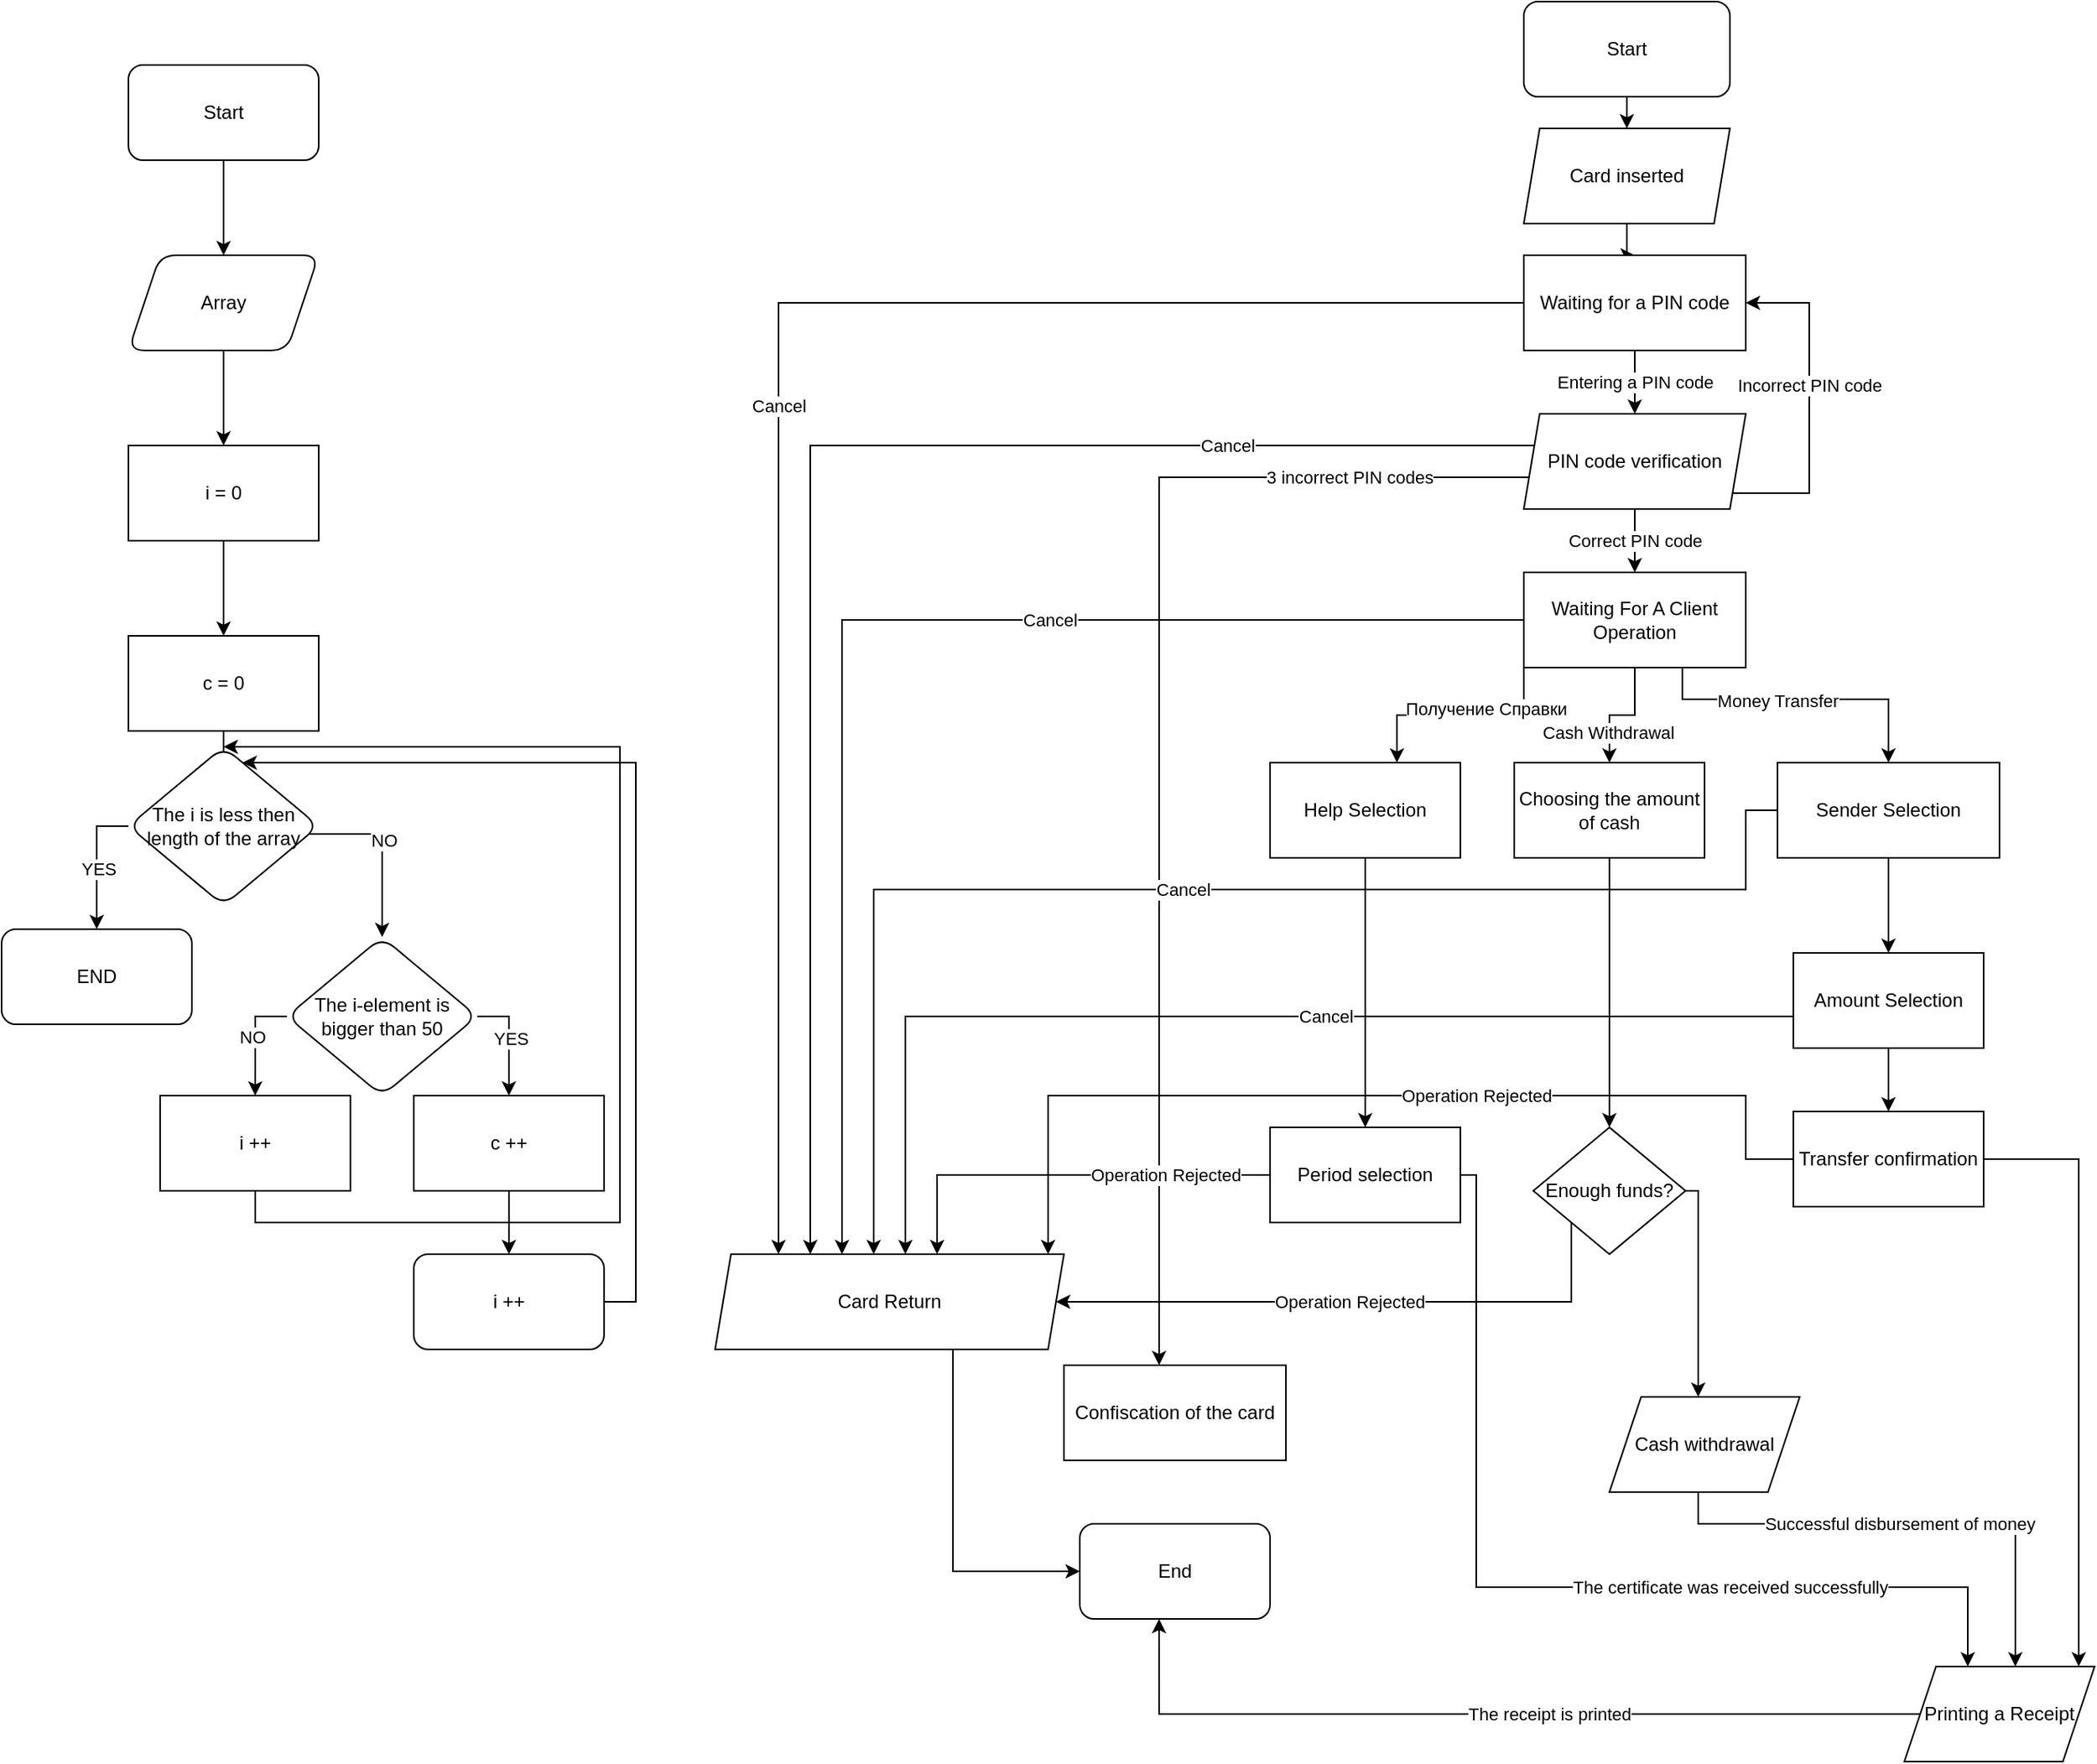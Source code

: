 <mxfile version="16.4.6" type="github">
  <diagram id="lDVrdTSE1b3Xtm_8JWBm" name="Page-1">
    <mxGraphModel dx="1940" dy="792" grid="1" gridSize="10" guides="1" tooltips="1" connect="1" arrows="1" fold="1" page="1" pageScale="1" pageWidth="827" pageHeight="1169" math="0" shadow="0">
      <root>
        <mxCell id="0" />
        <mxCell id="1" parent="0" />
        <mxCell id="J8c03_1jTpqeIVsCipRT-32" style="edgeStyle=orthogonalEdgeStyle;rounded=0;orthogonalLoop=1;jettySize=auto;html=1;" parent="1" source="J8c03_1jTpqeIVsCipRT-1" target="J8c03_1jTpqeIVsCipRT-14" edge="1">
          <mxGeometry relative="1" as="geometry" />
        </mxCell>
        <mxCell id="J8c03_1jTpqeIVsCipRT-1" value="Start" style="rounded=1;whiteSpace=wrap;html=1;" parent="1" vertex="1">
          <mxGeometry x="360" width="130" height="60" as="geometry" />
        </mxCell>
        <mxCell id="J8c03_1jTpqeIVsCipRT-2" value="End" style="rounded=1;whiteSpace=wrap;html=1;" parent="1" vertex="1">
          <mxGeometry x="80" y="960" width="120" height="60" as="geometry" />
        </mxCell>
        <mxCell id="J8c03_1jTpqeIVsCipRT-31" style="edgeStyle=orthogonalEdgeStyle;rounded=0;orthogonalLoop=1;jettySize=auto;html=1;" parent="1" source="J8c03_1jTpqeIVsCipRT-14" target="J8c03_1jTpqeIVsCipRT-21" edge="1">
          <mxGeometry relative="1" as="geometry" />
        </mxCell>
        <mxCell id="J8c03_1jTpqeIVsCipRT-14" value="Card inserted" style="shape=parallelogram;perimeter=parallelogramPerimeter;whiteSpace=wrap;html=1;fixedSize=1;size=10;" parent="1" vertex="1">
          <mxGeometry x="360" y="80" width="130" height="60" as="geometry" />
        </mxCell>
        <mxCell id="J8c03_1jTpqeIVsCipRT-39" style="edgeStyle=orthogonalEdgeStyle;rounded=0;orthogonalLoop=1;jettySize=auto;html=1;" parent="1" source="J8c03_1jTpqeIVsCipRT-19" target="J8c03_1jTpqeIVsCipRT-2" edge="1">
          <mxGeometry relative="1" as="geometry">
            <Array as="points">
              <mxPoint y="990" />
            </Array>
          </mxGeometry>
        </mxCell>
        <mxCell id="J8c03_1jTpqeIVsCipRT-19" value="Card Return" style="shape=parallelogram;perimeter=parallelogramPerimeter;whiteSpace=wrap;html=1;fixedSize=1;size=10;" parent="1" vertex="1">
          <mxGeometry x="-150" y="790" width="220" height="60" as="geometry" />
        </mxCell>
        <mxCell id="J8c03_1jTpqeIVsCipRT-29" style="edgeStyle=orthogonalEdgeStyle;rounded=0;orthogonalLoop=1;jettySize=auto;html=1;exitX=0.5;exitY=1;exitDx=0;exitDy=0;" parent="1" source="J8c03_1jTpqeIVsCipRT-21" target="J8c03_1jTpqeIVsCipRT-22" edge="1">
          <mxGeometry relative="1" as="geometry" />
        </mxCell>
        <mxCell id="J8c03_1jTpqeIVsCipRT-44" value="Entering a PIN code" style="edgeLabel;html=1;align=center;verticalAlign=middle;resizable=0;points=[];" parent="J8c03_1jTpqeIVsCipRT-29" vertex="1" connectable="0">
          <mxGeometry x="-0.175" relative="1" as="geometry">
            <mxPoint y="3" as="offset" />
          </mxGeometry>
        </mxCell>
        <mxCell id="J8c03_1jTpqeIVsCipRT-33" value="Cancel" style="edgeStyle=orthogonalEdgeStyle;rounded=0;orthogonalLoop=1;jettySize=auto;html=1;" parent="1" source="J8c03_1jTpqeIVsCipRT-21" target="J8c03_1jTpqeIVsCipRT-19" edge="1">
          <mxGeometry relative="1" as="geometry">
            <Array as="points">
              <mxPoint x="-110" y="190" />
            </Array>
          </mxGeometry>
        </mxCell>
        <mxCell id="J8c03_1jTpqeIVsCipRT-21" value="Waiting for a PIN code" style="shape=parallelogram;perimeter=parallelogramPerimeter;whiteSpace=wrap;html=1;fixedSize=1;size=0;" parent="1" vertex="1">
          <mxGeometry x="360" y="160" width="140" height="60" as="geometry" />
        </mxCell>
        <mxCell id="J8c03_1jTpqeIVsCipRT-24" value="Cancel" style="edgeStyle=orthogonalEdgeStyle;rounded=0;orthogonalLoop=1;jettySize=auto;html=1;" parent="1" source="J8c03_1jTpqeIVsCipRT-22" target="J8c03_1jTpqeIVsCipRT-19" edge="1">
          <mxGeometry x="-0.6" relative="1" as="geometry">
            <Array as="points">
              <mxPoint x="-90" y="280" />
            </Array>
            <mxPoint as="offset" />
          </mxGeometry>
        </mxCell>
        <mxCell id="J8c03_1jTpqeIVsCipRT-41" value="Incorrect PIN code" style="edgeStyle=orthogonalEdgeStyle;rounded=0;orthogonalLoop=1;jettySize=auto;html=1;entryX=1;entryY=0.5;entryDx=0;entryDy=0;" parent="1" source="J8c03_1jTpqeIVsCipRT-22" edge="1" target="J8c03_1jTpqeIVsCipRT-21">
          <mxGeometry x="0.118" relative="1" as="geometry">
            <mxPoint x="480" y="210" as="targetPoint" />
            <Array as="points">
              <mxPoint x="540" y="310" />
              <mxPoint x="540" y="190" />
            </Array>
            <mxPoint as="offset" />
          </mxGeometry>
        </mxCell>
        <mxCell id="J8c03_1jTpqeIVsCipRT-48" style="edgeStyle=orthogonalEdgeStyle;rounded=0;orthogonalLoop=1;jettySize=auto;html=1;" parent="1" source="J8c03_1jTpqeIVsCipRT-22" target="J8c03_1jTpqeIVsCipRT-34" edge="1">
          <mxGeometry relative="1" as="geometry">
            <Array as="points">
              <mxPoint x="130" y="300" />
            </Array>
          </mxGeometry>
        </mxCell>
        <mxCell id="J8c03_1jTpqeIVsCipRT-49" value="3 incorrect PIN codes" style="edgeLabel;html=1;align=center;verticalAlign=middle;resizable=0;points=[];" parent="J8c03_1jTpqeIVsCipRT-48" vertex="1" connectable="0">
          <mxGeometry x="0.413" relative="1" as="geometry">
            <mxPoint x="120" y="-327" as="offset" />
          </mxGeometry>
        </mxCell>
        <mxCell id="J8c03_1jTpqeIVsCipRT-52" value="Correct PIN code" style="edgeStyle=orthogonalEdgeStyle;rounded=0;orthogonalLoop=1;jettySize=auto;html=1;" parent="1" source="J8c03_1jTpqeIVsCipRT-22" target="J8c03_1jTpqeIVsCipRT-45" edge="1">
          <mxGeometry relative="1" as="geometry" />
        </mxCell>
        <mxCell id="J8c03_1jTpqeIVsCipRT-22" value="PIN code verification" style="shape=parallelogram;perimeter=parallelogramPerimeter;whiteSpace=wrap;html=1;fixedSize=1;size=10;" parent="1" vertex="1">
          <mxGeometry x="360" y="260" width="140" height="60" as="geometry" />
        </mxCell>
        <mxCell id="J8c03_1jTpqeIVsCipRT-34" value="Confiscation of the card" style="shape=parallelogram;perimeter=parallelogramPerimeter;whiteSpace=wrap;html=1;fixedSize=1;size=0;" parent="1" vertex="1">
          <mxGeometry x="70" y="860" width="140" height="60" as="geometry" />
        </mxCell>
        <mxCell id="J8c03_1jTpqeIVsCipRT-50" style="edgeStyle=orthogonalEdgeStyle;rounded=0;orthogonalLoop=1;jettySize=auto;html=1;" parent="1" source="J8c03_1jTpqeIVsCipRT-45" target="J8c03_1jTpqeIVsCipRT-19" edge="1">
          <mxGeometry relative="1" as="geometry">
            <Array as="points">
              <mxPoint x="-70" y="390" />
            </Array>
          </mxGeometry>
        </mxCell>
        <mxCell id="J8c03_1jTpqeIVsCipRT-51" value="Cancel" style="edgeLabel;html=1;align=center;verticalAlign=middle;resizable=0;points=[];" parent="J8c03_1jTpqeIVsCipRT-50" vertex="1" connectable="0">
          <mxGeometry x="0.013" y="3" relative="1" as="geometry">
            <mxPoint x="121" y="-3" as="offset" />
          </mxGeometry>
        </mxCell>
        <mxCell id="J8c03_1jTpqeIVsCipRT-54" style="edgeStyle=orthogonalEdgeStyle;rounded=0;orthogonalLoop=1;jettySize=auto;html=1;" parent="1" source="J8c03_1jTpqeIVsCipRT-45" target="J8c03_1jTpqeIVsCipRT-53" edge="1">
          <mxGeometry relative="1" as="geometry">
            <Array as="points">
              <mxPoint x="460" y="440" />
              <mxPoint x="590" y="440" />
            </Array>
          </mxGeometry>
        </mxCell>
        <mxCell id="J8c03_1jTpqeIVsCipRT-55" value="Money Transfer" style="edgeLabel;html=1;align=center;verticalAlign=middle;resizable=0;points=[];" parent="J8c03_1jTpqeIVsCipRT-54" vertex="1" connectable="0">
          <mxGeometry x="-0.38" relative="1" as="geometry">
            <mxPoint x="21" y="1" as="offset" />
          </mxGeometry>
        </mxCell>
        <mxCell id="J8c03_1jTpqeIVsCipRT-74" value="" style="edgeStyle=orthogonalEdgeStyle;rounded=0;orthogonalLoop=1;jettySize=auto;html=1;" parent="1" source="J8c03_1jTpqeIVsCipRT-45" target="J8c03_1jTpqeIVsCipRT-73" edge="1">
          <mxGeometry relative="1" as="geometry">
            <mxPoint x="350" y="530" as="targetPoint" />
            <Array as="points">
              <mxPoint x="360" y="450" />
              <mxPoint x="280" y="450" />
            </Array>
          </mxGeometry>
        </mxCell>
        <mxCell id="cMN1zBEjcVeK-wL3D8DB-1" value="Получение Справки" style="edgeLabel;html=1;align=center;verticalAlign=middle;resizable=0;points=[];" vertex="1" connectable="0" parent="J8c03_1jTpqeIVsCipRT-74">
          <mxGeometry x="-0.331" y="-2" relative="1" as="geometry">
            <mxPoint x="-7" y="-2" as="offset" />
          </mxGeometry>
        </mxCell>
        <mxCell id="J8c03_1jTpqeIVsCipRT-85" value="" style="edgeStyle=orthogonalEdgeStyle;rounded=0;orthogonalLoop=1;jettySize=auto;html=1;" parent="1" source="J8c03_1jTpqeIVsCipRT-45" target="J8c03_1jTpqeIVsCipRT-84" edge="1">
          <mxGeometry relative="1" as="geometry" />
        </mxCell>
        <mxCell id="cMN1zBEjcVeK-wL3D8DB-2" value="Cash Withdrawal" style="edgeLabel;html=1;align=center;verticalAlign=middle;resizable=0;points=[];" vertex="1" connectable="0" parent="J8c03_1jTpqeIVsCipRT-85">
          <mxGeometry x="0.495" y="-1" relative="1" as="geometry">
            <mxPoint as="offset" />
          </mxGeometry>
        </mxCell>
        <mxCell id="J8c03_1jTpqeIVsCipRT-45" value="Waiting For A Client Operation" style="shape=parallelogram;perimeter=parallelogramPerimeter;whiteSpace=wrap;html=1;fixedSize=1;size=0;" parent="1" vertex="1">
          <mxGeometry x="360" y="360" width="140" height="60" as="geometry" />
        </mxCell>
        <mxCell id="J8c03_1jTpqeIVsCipRT-58" value="" style="edgeStyle=orthogonalEdgeStyle;rounded=0;orthogonalLoop=1;jettySize=auto;html=1;" parent="1" source="J8c03_1jTpqeIVsCipRT-53" target="J8c03_1jTpqeIVsCipRT-57" edge="1">
          <mxGeometry relative="1" as="geometry" />
        </mxCell>
        <mxCell id="J8c03_1jTpqeIVsCipRT-59" value="Cancel" style="edgeStyle=orthogonalEdgeStyle;rounded=0;orthogonalLoop=1;jettySize=auto;html=1;" parent="1" source="J8c03_1jTpqeIVsCipRT-53" target="J8c03_1jTpqeIVsCipRT-19" edge="1">
          <mxGeometry relative="1" as="geometry">
            <Array as="points">
              <mxPoint x="500" y="510" />
              <mxPoint x="500" y="560" />
              <mxPoint x="-50" y="560" />
            </Array>
          </mxGeometry>
        </mxCell>
        <mxCell id="J8c03_1jTpqeIVsCipRT-53" value="Sender Selection" style="shape=parallelogram;perimeter=parallelogramPerimeter;whiteSpace=wrap;html=1;fixedSize=1;size=0;" parent="1" vertex="1">
          <mxGeometry x="520" y="480" width="140" height="60" as="geometry" />
        </mxCell>
        <mxCell id="J8c03_1jTpqeIVsCipRT-60" value="Cancel" style="edgeStyle=orthogonalEdgeStyle;rounded=0;orthogonalLoop=1;jettySize=auto;html=1;" parent="1" source="J8c03_1jTpqeIVsCipRT-57" target="J8c03_1jTpqeIVsCipRT-19" edge="1">
          <mxGeometry x="-0.167" relative="1" as="geometry">
            <Array as="points">
              <mxPoint x="-30" y="640" />
            </Array>
            <mxPoint as="offset" />
          </mxGeometry>
        </mxCell>
        <mxCell id="J8c03_1jTpqeIVsCipRT-62" value="" style="edgeStyle=orthogonalEdgeStyle;rounded=0;orthogonalLoop=1;jettySize=auto;html=1;" parent="1" source="J8c03_1jTpqeIVsCipRT-57" target="J8c03_1jTpqeIVsCipRT-61" edge="1">
          <mxGeometry relative="1" as="geometry" />
        </mxCell>
        <mxCell id="J8c03_1jTpqeIVsCipRT-57" value="Amount Selection" style="whiteSpace=wrap;html=1;" parent="1" vertex="1">
          <mxGeometry x="530" y="600" width="120" height="60" as="geometry" />
        </mxCell>
        <mxCell id="J8c03_1jTpqeIVsCipRT-64" value="Operation Rejected" style="edgeStyle=orthogonalEdgeStyle;rounded=0;orthogonalLoop=1;jettySize=auto;html=1;" parent="1" source="J8c03_1jTpqeIVsCipRT-61" target="J8c03_1jTpqeIVsCipRT-19" edge="1">
          <mxGeometry x="-0.213" relative="1" as="geometry">
            <Array as="points">
              <mxPoint x="500" y="730" />
              <mxPoint x="500" y="690" />
              <mxPoint x="60" y="690" />
            </Array>
            <mxPoint as="offset" />
          </mxGeometry>
        </mxCell>
        <mxCell id="cMN1zBEjcVeK-wL3D8DB-4" style="edgeStyle=orthogonalEdgeStyle;rounded=0;orthogonalLoop=1;jettySize=auto;html=1;" edge="1" parent="1" source="J8c03_1jTpqeIVsCipRT-61" target="J8c03_1jTpqeIVsCipRT-67">
          <mxGeometry relative="1" as="geometry">
            <Array as="points">
              <mxPoint x="710" y="730" />
            </Array>
          </mxGeometry>
        </mxCell>
        <mxCell id="J8c03_1jTpqeIVsCipRT-61" value="Transfer confirmation" style="whiteSpace=wrap;html=1;" parent="1" vertex="1">
          <mxGeometry x="530" y="700" width="120" height="60" as="geometry" />
        </mxCell>
        <mxCell id="J8c03_1jTpqeIVsCipRT-69" style="edgeStyle=orthogonalEdgeStyle;rounded=0;orthogonalLoop=1;jettySize=auto;html=1;" parent="1" source="J8c03_1jTpqeIVsCipRT-67" edge="1">
          <mxGeometry relative="1" as="geometry">
            <mxPoint x="129.966" y="1020.0" as="targetPoint" />
            <Array as="points">
              <mxPoint x="130" y="1080" />
            </Array>
            <mxPoint x="590" y="1080.0" as="sourcePoint" />
          </mxGeometry>
        </mxCell>
        <mxCell id="J8c03_1jTpqeIVsCipRT-71" value="The receipt is printed" style="edgeLabel;html=1;align=center;verticalAlign=middle;resizable=0;points=[];" parent="J8c03_1jTpqeIVsCipRT-69" vertex="1" connectable="0">
          <mxGeometry x="-0.633" y="2" relative="1" as="geometry">
            <mxPoint x="-135" y="-2" as="offset" />
          </mxGeometry>
        </mxCell>
        <mxCell id="J8c03_1jTpqeIVsCipRT-67" value="Printing a Receipt" style="shape=parallelogram;perimeter=parallelogramPerimeter;whiteSpace=wrap;html=1;fixedSize=1;" parent="1" vertex="1">
          <mxGeometry x="600" y="1050" width="120" height="60" as="geometry" />
        </mxCell>
        <mxCell id="J8c03_1jTpqeIVsCipRT-76" value="" style="edgeStyle=orthogonalEdgeStyle;rounded=0;orthogonalLoop=1;jettySize=auto;html=1;" parent="1" source="J8c03_1jTpqeIVsCipRT-73" target="J8c03_1jTpqeIVsCipRT-75" edge="1">
          <mxGeometry relative="1" as="geometry" />
        </mxCell>
        <mxCell id="J8c03_1jTpqeIVsCipRT-73" value="Help Selection" style="whiteSpace=wrap;html=1;" parent="1" vertex="1">
          <mxGeometry x="200" y="480" width="120" height="60" as="geometry" />
        </mxCell>
        <mxCell id="J8c03_1jTpqeIVsCipRT-79" style="edgeStyle=orthogonalEdgeStyle;rounded=0;orthogonalLoop=1;jettySize=auto;html=1;" parent="1" source="J8c03_1jTpqeIVsCipRT-75" target="J8c03_1jTpqeIVsCipRT-19" edge="1">
          <mxGeometry relative="1" as="geometry">
            <Array as="points">
              <mxPoint x="-10" y="740" />
            </Array>
          </mxGeometry>
        </mxCell>
        <mxCell id="J8c03_1jTpqeIVsCipRT-80" value="Operation Rejected" style="edgeLabel;html=1;align=center;verticalAlign=middle;resizable=0;points=[];" parent="J8c03_1jTpqeIVsCipRT-79" vertex="1" connectable="0">
          <mxGeometry x="-0.488" relative="1" as="geometry">
            <mxPoint as="offset" />
          </mxGeometry>
        </mxCell>
        <mxCell id="J8c03_1jTpqeIVsCipRT-81" style="edgeStyle=orthogonalEdgeStyle;rounded=0;orthogonalLoop=1;jettySize=auto;html=1;" parent="1" source="J8c03_1jTpqeIVsCipRT-75" target="J8c03_1jTpqeIVsCipRT-67" edge="1">
          <mxGeometry relative="1" as="geometry">
            <Array as="points">
              <mxPoint x="330" y="740" />
              <mxPoint x="330" y="1000" />
              <mxPoint x="640" y="1000" />
            </Array>
          </mxGeometry>
        </mxCell>
        <mxCell id="J8c03_1jTpqeIVsCipRT-82" value="The certificate was received successfully" style="edgeLabel;html=1;align=center;verticalAlign=middle;resizable=0;points=[];" parent="J8c03_1jTpqeIVsCipRT-81" vertex="1" connectable="0">
          <mxGeometry x="-0.667" relative="1" as="geometry">
            <mxPoint x="160" y="165" as="offset" />
          </mxGeometry>
        </mxCell>
        <mxCell id="J8c03_1jTpqeIVsCipRT-75" value="Period selection" style="whiteSpace=wrap;html=1;" parent="1" vertex="1">
          <mxGeometry x="200" y="710" width="120" height="60" as="geometry" />
        </mxCell>
        <mxCell id="J8c03_1jTpqeIVsCipRT-88" value="" style="edgeStyle=orthogonalEdgeStyle;rounded=0;orthogonalLoop=1;jettySize=auto;html=1;" parent="1" source="J8c03_1jTpqeIVsCipRT-84" target="J8c03_1jTpqeIVsCipRT-87" edge="1">
          <mxGeometry relative="1" as="geometry" />
        </mxCell>
        <mxCell id="J8c03_1jTpqeIVsCipRT-84" value="Choosing the amount of cash" style="whiteSpace=wrap;html=1;" parent="1" vertex="1">
          <mxGeometry x="354" y="480" width="120" height="60" as="geometry" />
        </mxCell>
        <mxCell id="J8c03_1jTpqeIVsCipRT-89" style="edgeStyle=orthogonalEdgeStyle;rounded=0;orthogonalLoop=1;jettySize=auto;html=1;" parent="1" source="J8c03_1jTpqeIVsCipRT-87" target="J8c03_1jTpqeIVsCipRT-19" edge="1">
          <mxGeometry relative="1" as="geometry">
            <mxPoint x="80" y="790" as="targetPoint" />
            <Array as="points">
              <mxPoint x="390" y="820" />
            </Array>
          </mxGeometry>
        </mxCell>
        <mxCell id="J8c03_1jTpqeIVsCipRT-90" value="Operation Rejected" style="edgeLabel;html=1;align=center;verticalAlign=middle;resizable=0;points=[];" parent="J8c03_1jTpqeIVsCipRT-89" vertex="1" connectable="0">
          <mxGeometry x="-0.099" y="-2" relative="1" as="geometry">
            <mxPoint x="-21" y="2" as="offset" />
          </mxGeometry>
        </mxCell>
        <mxCell id="cMN1zBEjcVeK-wL3D8DB-9" value="" style="edgeStyle=orthogonalEdgeStyle;rounded=0;orthogonalLoop=1;jettySize=auto;html=1;" edge="1" parent="1" source="J8c03_1jTpqeIVsCipRT-87" target="cMN1zBEjcVeK-wL3D8DB-10">
          <mxGeometry relative="1" as="geometry">
            <mxPoint x="480" y="910" as="targetPoint" />
            <Array as="points">
              <mxPoint x="470" y="750" />
            </Array>
          </mxGeometry>
        </mxCell>
        <mxCell id="J8c03_1jTpqeIVsCipRT-87" value="Enough funds?" style="rhombus;whiteSpace=wrap;html=1;" parent="1" vertex="1">
          <mxGeometry x="366" y="710" width="96" height="80" as="geometry" />
        </mxCell>
        <mxCell id="cMN1zBEjcVeK-wL3D8DB-11" style="edgeStyle=orthogonalEdgeStyle;rounded=0;orthogonalLoop=1;jettySize=auto;html=1;" edge="1" parent="1" source="cMN1zBEjcVeK-wL3D8DB-10" target="J8c03_1jTpqeIVsCipRT-67">
          <mxGeometry relative="1" as="geometry">
            <Array as="points">
              <mxPoint x="470" y="960" />
              <mxPoint x="670" y="960" />
            </Array>
          </mxGeometry>
        </mxCell>
        <mxCell id="cMN1zBEjcVeK-wL3D8DB-12" value="Successful disbursement of money" style="edgeLabel;html=1;align=center;verticalAlign=middle;resizable=0;points=[];" vertex="1" connectable="0" parent="cMN1zBEjcVeK-wL3D8DB-11">
          <mxGeometry x="-0.462" y="-2" relative="1" as="geometry">
            <mxPoint x="63" y="-2" as="offset" />
          </mxGeometry>
        </mxCell>
        <mxCell id="cMN1zBEjcVeK-wL3D8DB-10" value="Cash withdrawal" style="shape=parallelogram;perimeter=parallelogramPerimeter;whiteSpace=wrap;html=1;fixedSize=1;" vertex="1" parent="1">
          <mxGeometry x="414" y="880" width="120" height="60" as="geometry" />
        </mxCell>
        <mxCell id="cMN1zBEjcVeK-wL3D8DB-15" value="" style="edgeStyle=orthogonalEdgeStyle;rounded=0;orthogonalLoop=1;jettySize=auto;html=1;" edge="1" parent="1" source="cMN1zBEjcVeK-wL3D8DB-13" target="cMN1zBEjcVeK-wL3D8DB-14">
          <mxGeometry relative="1" as="geometry" />
        </mxCell>
        <mxCell id="cMN1zBEjcVeK-wL3D8DB-13" value="Start" style="rounded=1;whiteSpace=wrap;html=1;" vertex="1" parent="1">
          <mxGeometry x="-520" y="40" width="120" height="60" as="geometry" />
        </mxCell>
        <mxCell id="cMN1zBEjcVeK-wL3D8DB-17" value="" style="edgeStyle=orthogonalEdgeStyle;rounded=0;orthogonalLoop=1;jettySize=auto;html=1;" edge="1" parent="1" source="cMN1zBEjcVeK-wL3D8DB-14" target="cMN1zBEjcVeK-wL3D8DB-16">
          <mxGeometry relative="1" as="geometry" />
        </mxCell>
        <mxCell id="cMN1zBEjcVeK-wL3D8DB-14" value="Array" style="shape=parallelogram;perimeter=parallelogramPerimeter;whiteSpace=wrap;html=1;fixedSize=1;rounded=1;" vertex="1" parent="1">
          <mxGeometry x="-520" y="160" width="120" height="60" as="geometry" />
        </mxCell>
        <mxCell id="cMN1zBEjcVeK-wL3D8DB-19" value="" style="edgeStyle=orthogonalEdgeStyle;rounded=0;orthogonalLoop=1;jettySize=auto;html=1;" edge="1" parent="1" source="cMN1zBEjcVeK-wL3D8DB-16" target="cMN1zBEjcVeK-wL3D8DB-18">
          <mxGeometry relative="1" as="geometry" />
        </mxCell>
        <mxCell id="cMN1zBEjcVeK-wL3D8DB-16" value="i = 0" style="whiteSpace=wrap;html=1;rounded=1;arcSize=0;" vertex="1" parent="1">
          <mxGeometry x="-520" y="280" width="120" height="60" as="geometry" />
        </mxCell>
        <mxCell id="cMN1zBEjcVeK-wL3D8DB-23" value="" style="edgeStyle=orthogonalEdgeStyle;rounded=0;orthogonalLoop=1;jettySize=auto;html=1;" edge="1" parent="1" source="cMN1zBEjcVeK-wL3D8DB-18" target="cMN1zBEjcVeK-wL3D8DB-22">
          <mxGeometry relative="1" as="geometry" />
        </mxCell>
        <mxCell id="cMN1zBEjcVeK-wL3D8DB-35" value="NO" style="edgeLabel;html=1;align=center;verticalAlign=middle;resizable=0;points=[];" vertex="1" connectable="0" parent="cMN1zBEjcVeK-wL3D8DB-23">
          <mxGeometry x="0.47" y="1" relative="1" as="geometry">
            <mxPoint as="offset" />
          </mxGeometry>
        </mxCell>
        <mxCell id="cMN1zBEjcVeK-wL3D8DB-18" value="c = 0" style="whiteSpace=wrap;html=1;rounded=1;arcSize=0;" vertex="1" parent="1">
          <mxGeometry x="-520" y="400" width="120" height="60" as="geometry" />
        </mxCell>
        <mxCell id="cMN1zBEjcVeK-wL3D8DB-25" value="" style="edgeStyle=orthogonalEdgeStyle;rounded=0;orthogonalLoop=1;jettySize=auto;html=1;" edge="1" parent="1" source="cMN1zBEjcVeK-wL3D8DB-22" target="cMN1zBEjcVeK-wL3D8DB-24">
          <mxGeometry relative="1" as="geometry">
            <Array as="points">
              <mxPoint x="-280.03" y="640" />
            </Array>
          </mxGeometry>
        </mxCell>
        <mxCell id="cMN1zBEjcVeK-wL3D8DB-28" value="YES" style="edgeLabel;html=1;align=center;verticalAlign=middle;resizable=0;points=[];" vertex="1" connectable="0" parent="cMN1zBEjcVeK-wL3D8DB-25">
          <mxGeometry x="-0.047" y="1" relative="1" as="geometry">
            <mxPoint as="offset" />
          </mxGeometry>
        </mxCell>
        <mxCell id="cMN1zBEjcVeK-wL3D8DB-30" style="edgeStyle=orthogonalEdgeStyle;rounded=0;orthogonalLoop=1;jettySize=auto;html=1;entryX=0.5;entryY=0;entryDx=0;entryDy=0;" edge="1" parent="1" source="cMN1zBEjcVeK-wL3D8DB-22" target="cMN1zBEjcVeK-wL3D8DB-29">
          <mxGeometry relative="1" as="geometry">
            <Array as="points">
              <mxPoint x="-440.03" y="640" />
            </Array>
          </mxGeometry>
        </mxCell>
        <mxCell id="cMN1zBEjcVeK-wL3D8DB-31" value="NO" style="edgeLabel;html=1;align=center;verticalAlign=middle;resizable=0;points=[];" vertex="1" connectable="0" parent="cMN1zBEjcVeK-wL3D8DB-30">
          <mxGeometry x="-0.073" y="-2" relative="1" as="geometry">
            <mxPoint as="offset" />
          </mxGeometry>
        </mxCell>
        <mxCell id="cMN1zBEjcVeK-wL3D8DB-22" value="The i-element is bigger than 50" style="rhombus;whiteSpace=wrap;html=1;rounded=1;" vertex="1" parent="1">
          <mxGeometry x="-420.03" y="590" width="120" height="100" as="geometry" />
        </mxCell>
        <mxCell id="cMN1zBEjcVeK-wL3D8DB-27" value="" style="edgeStyle=orthogonalEdgeStyle;rounded=0;orthogonalLoop=1;jettySize=auto;html=1;" edge="1" parent="1" source="cMN1zBEjcVeK-wL3D8DB-24" target="cMN1zBEjcVeK-wL3D8DB-26">
          <mxGeometry relative="1" as="geometry" />
        </mxCell>
        <mxCell id="cMN1zBEjcVeK-wL3D8DB-24" value="c ++" style="whiteSpace=wrap;html=1;rounded=1;arcSize=0;" vertex="1" parent="1">
          <mxGeometry x="-340.03" y="690" width="120" height="60" as="geometry" />
        </mxCell>
        <mxCell id="cMN1zBEjcVeK-wL3D8DB-37" style="edgeStyle=orthogonalEdgeStyle;rounded=0;orthogonalLoop=1;jettySize=auto;html=1;" edge="1" parent="1" source="cMN1zBEjcVeK-wL3D8DB-26" target="cMN1zBEjcVeK-wL3D8DB-34">
          <mxGeometry relative="1" as="geometry">
            <Array as="points">
              <mxPoint x="-200" y="820" />
              <mxPoint x="-200" y="480" />
            </Array>
          </mxGeometry>
        </mxCell>
        <mxCell id="cMN1zBEjcVeK-wL3D8DB-26" value="i ++" style="whiteSpace=wrap;html=1;rounded=1;" vertex="1" parent="1">
          <mxGeometry x="-340.03" y="790" width="120" height="60" as="geometry" />
        </mxCell>
        <mxCell id="cMN1zBEjcVeK-wL3D8DB-32" style="edgeStyle=orthogonalEdgeStyle;rounded=0;orthogonalLoop=1;jettySize=auto;html=1;entryX=0.5;entryY=0;entryDx=0;entryDy=0;" edge="1" parent="1" source="cMN1zBEjcVeK-wL3D8DB-29" target="cMN1zBEjcVeK-wL3D8DB-34">
          <mxGeometry relative="1" as="geometry">
            <mxPoint x="-360.03" y="600" as="targetPoint" />
            <Array as="points">
              <mxPoint x="-440" y="770" />
              <mxPoint x="-210" y="770" />
              <mxPoint x="-210" y="470" />
            </Array>
          </mxGeometry>
        </mxCell>
        <mxCell id="cMN1zBEjcVeK-wL3D8DB-29" value="i ++" style="whiteSpace=wrap;html=1;rounded=1;arcSize=0;" vertex="1" parent="1">
          <mxGeometry x="-500.03" y="690" width="120" height="60" as="geometry" />
        </mxCell>
        <mxCell id="cMN1zBEjcVeK-wL3D8DB-38" style="edgeStyle=orthogonalEdgeStyle;rounded=0;orthogonalLoop=1;jettySize=auto;html=1;" edge="1" parent="1" source="cMN1zBEjcVeK-wL3D8DB-34" target="cMN1zBEjcVeK-wL3D8DB-36">
          <mxGeometry relative="1" as="geometry">
            <Array as="points">
              <mxPoint x="-540" y="520" />
            </Array>
          </mxGeometry>
        </mxCell>
        <mxCell id="cMN1zBEjcVeK-wL3D8DB-39" value="YES" style="edgeLabel;html=1;align=center;verticalAlign=middle;resizable=0;points=[];" vertex="1" connectable="0" parent="cMN1zBEjcVeK-wL3D8DB-38">
          <mxGeometry x="0.092" y="1" relative="1" as="geometry">
            <mxPoint as="offset" />
          </mxGeometry>
        </mxCell>
        <mxCell id="cMN1zBEjcVeK-wL3D8DB-34" value="The i is less then length of the array" style="rhombus;whiteSpace=wrap;html=1;rounded=1;" vertex="1" parent="1">
          <mxGeometry x="-520" y="470" width="120" height="100" as="geometry" />
        </mxCell>
        <mxCell id="cMN1zBEjcVeK-wL3D8DB-36" value="END" style="whiteSpace=wrap;html=1;rounded=1;" vertex="1" parent="1">
          <mxGeometry x="-600" y="585" width="120" height="60" as="geometry" />
        </mxCell>
      </root>
    </mxGraphModel>
  </diagram>
</mxfile>
